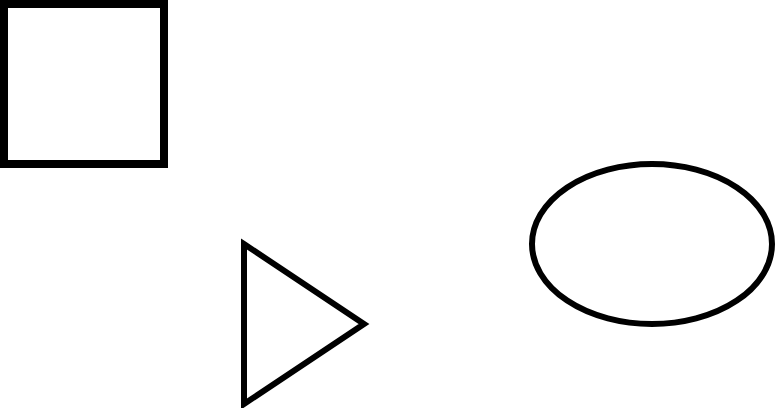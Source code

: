 <mxfile version="13.0.7" type="github">
  <diagram id="U6COZFSoMXAwisfVD7m1" name="Page-1">
    <mxGraphModel dx="1422" dy="794" grid="1" gridSize="10" guides="1" tooltips="1" connect="1" arrows="1" fold="1" page="1" pageScale="1" pageWidth="827" pageHeight="1169" math="0" shadow="0">
      <root>
        <mxCell id="0" />
        <mxCell id="1" parent="0" />
        <mxCell id="lqGNm1-T-Q8TerP1hete-1" value="" style="ellipse;whiteSpace=wrap;html=1;strokeWidth=3;" parent="1" vertex="1">
          <mxGeometry x="414" y="390" width="120" height="80" as="geometry" />
        </mxCell>
        <mxCell id="lqGNm1-T-Q8TerP1hete-2" value="" style="whiteSpace=wrap;html=1;aspect=fixed;strokeWidth=4;" parent="1" vertex="1">
          <mxGeometry x="150" y="310" width="80" height="80" as="geometry" />
        </mxCell>
        <mxCell id="lqGNm1-T-Q8TerP1hete-3" value="" style="triangle;whiteSpace=wrap;html=1;strokeWidth=3;" parent="1" vertex="1">
          <mxGeometry x="270" y="430" width="60" height="80" as="geometry" />
        </mxCell>
      </root>
    </mxGraphModel>
  </diagram>
</mxfile>
